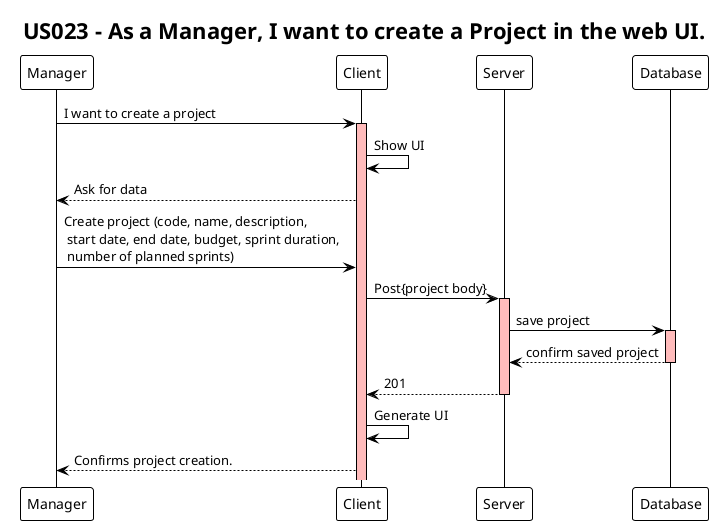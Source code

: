 @startuml
!theme plain
skinparam sequence {
LifeLineBackgroundColor #FFBBBB
}
title "US023 - As a Manager, I want to create a Project in the web UI."

participant Manager
participant Client
participant Server
participant Database

Manager -> Client: I want to create a project
activate Client
Client -> Client: Show UI
Client --> Manager: Ask for data
Manager -> Client: Create project (code, name, description, \n start date, end date, budget, sprint duration,\n number of planned sprints)
Client -> Server: Post{project body}
activate Server
Server -> Database: save project
activate Database
Database --> Server: confirm saved project
deactivate Database
Server --> Client: 201
deactivate Server
Client -> Client: Generate UI
Manager <-- Client: Confirms project creation.
@enduml
